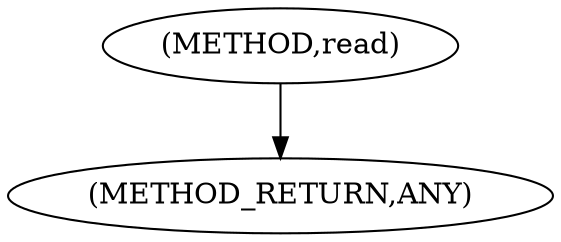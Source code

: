 digraph "read" {  
"100245" [label = <(METHOD,read)> ]
"100249" [label = <(METHOD_RETURN,ANY)> ]
  "100245" -> "100249" 
}
